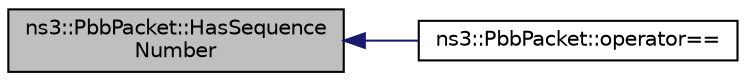 digraph "ns3::PbbPacket::HasSequenceNumber"
{
  edge [fontname="Helvetica",fontsize="10",labelfontname="Helvetica",labelfontsize="10"];
  node [fontname="Helvetica",fontsize="10",shape=record];
  rankdir="LR";
  Node1 [label="ns3::PbbPacket::HasSequence\lNumber",height=0.2,width=0.4,color="black", fillcolor="grey75", style="filled", fontcolor="black"];
  Node1 -> Node2 [dir="back",color="midnightblue",fontsize="10",style="solid"];
  Node2 [label="ns3::PbbPacket::operator==",height=0.2,width=0.4,color="black", fillcolor="white", style="filled",URL="$d7/d31/classns3_1_1PbbPacket.html#ac1dd3ea429e508347e2b7624ed03387d",tooltip="Equality operator for PbbPacket. "];
}
